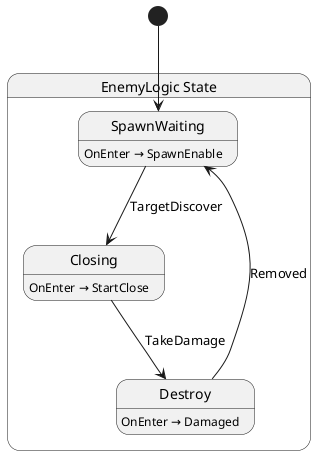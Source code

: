 @startuml EnemyLogic
state "EnemyLogic State" as EternalJourney_Enemy_EnemyLogic_State {
  state "SpawnWaiting" as EternalJourney_Enemy_EnemyLogic_State_SpawnWaiting
  state "Closing" as EternalJourney_Enemy_EnemyLogic_State_Closing
  state "Destroy" as EternalJourney_Enemy_EnemyLogic_State_Destroy
}

EternalJourney_Enemy_EnemyLogic_State_Closing --> EternalJourney_Enemy_EnemyLogic_State_Destroy : TakeDamage
EternalJourney_Enemy_EnemyLogic_State_Destroy --> EternalJourney_Enemy_EnemyLogic_State_SpawnWaiting : Removed
EternalJourney_Enemy_EnemyLogic_State_SpawnWaiting --> EternalJourney_Enemy_EnemyLogic_State_Closing : TargetDiscover

EternalJourney_Enemy_EnemyLogic_State_Closing : OnEnter → StartClose
EternalJourney_Enemy_EnemyLogic_State_Destroy : OnEnter → Damaged
EternalJourney_Enemy_EnemyLogic_State_SpawnWaiting : OnEnter → SpawnEnable

[*] --> EternalJourney_Enemy_EnemyLogic_State_SpawnWaiting
@enduml